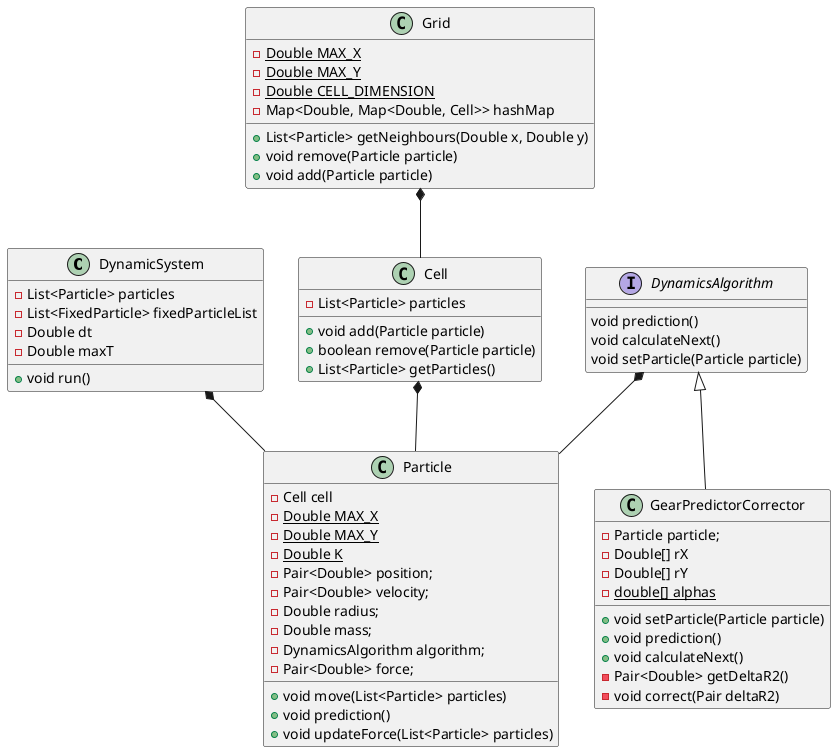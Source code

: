 @startuml
'https://plantuml.com/class-diagram

class DynamicSystem{
- List<Particle> particles
- List<FixedParticle> fixedParticleList
- Double dt
- Double maxT
+ void run()
}


class Grid{
- {static} Double MAX_X
- {static} Double MAX_Y
- {static} Double CELL_DIMENSION
-  Map<Double, Map<Double, Cell>> hashMap

+ List<Particle> getNeighbours(Double x, Double y)
+ void remove(Particle particle)
+ void add(Particle particle)
}

class Cell{
- List<Particle> particles
+ void add(Particle particle)
+ boolean remove(Particle particle)
+ List<Particle> getParticles()
}


class Particle{
- Cell cell
- {static} Double MAX_X
- {static} Double MAX_Y
- {static} Double K
- Pair<Double> position;
- Pair<Double> velocity;
- Double radius;
- Double mass;
- DynamicsAlgorithm algorithm;
- Pair<Double> force;

+ void move(List<Particle> particles)
+ void prediction()
+ void updateForce(List<Particle> particles)

}

interface DynamicsAlgorithm{
void prediction()
void calculateNext()
void setParticle(Particle particle)
}

class GearPredictorCorrector{
- Particle particle;
- Double[] rX
- Double[] rY
- {static} double[] alphas
+ void setParticle(Particle particle)
+ void prediction()
+ void calculateNext()
- Pair<Double> getDeltaR2()
- void correct(Pair deltaR2)
}



DynamicsAlgorithm <|-- GearPredictorCorrector
DynamicSystem *-- Particle


Cell *-- Particle
Grid *-- Cell
DynamicsAlgorithm *-- Particle


@enduml